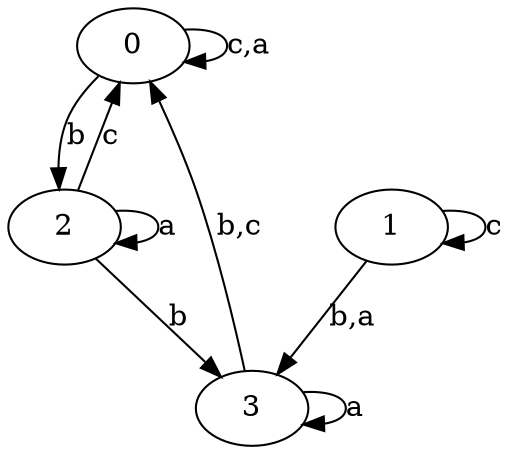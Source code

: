 digraph {
 ranksep=0.5;
 d2tdocpreamble = "\usetikzlibrary{automata}";
 d2tfigpreamble = "\tikzstyle{every state}= [ draw=blue!50,very thick,fill=blue!20]  \tikzstyle{auto}= [fill=white]";
 node [style="state"];
 edge [lblstyle="auto",topath="bend right", len=4  ]
  "0" [label="0",style = "state, initial, accepting"];
  "1" [label="1",];
  "2" [label="2",];
  "3" [label="3",];
  "0" -> "0" [label="c,a",topath="loop above"];
  "0" -> "2" [label="b"];
  "1" -> "1" [label="c",topath="loop above"];
  "1" -> "3" [label="b,a"];
  "2" -> "0" [label="c"];
  "2" -> "2" [label="a",topath="loop above"];
  "2" -> "3" [label="b"];
  "3" -> "0" [label="b,c"];
  "3" -> "3" [label="a",topath="loop above"];
}